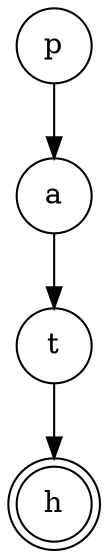 digraph {   
    node [shape = doublecircle, color = black] h ;
    node [shape = circle];
    node [color= black];
    p -> a -> t -> h;	
}